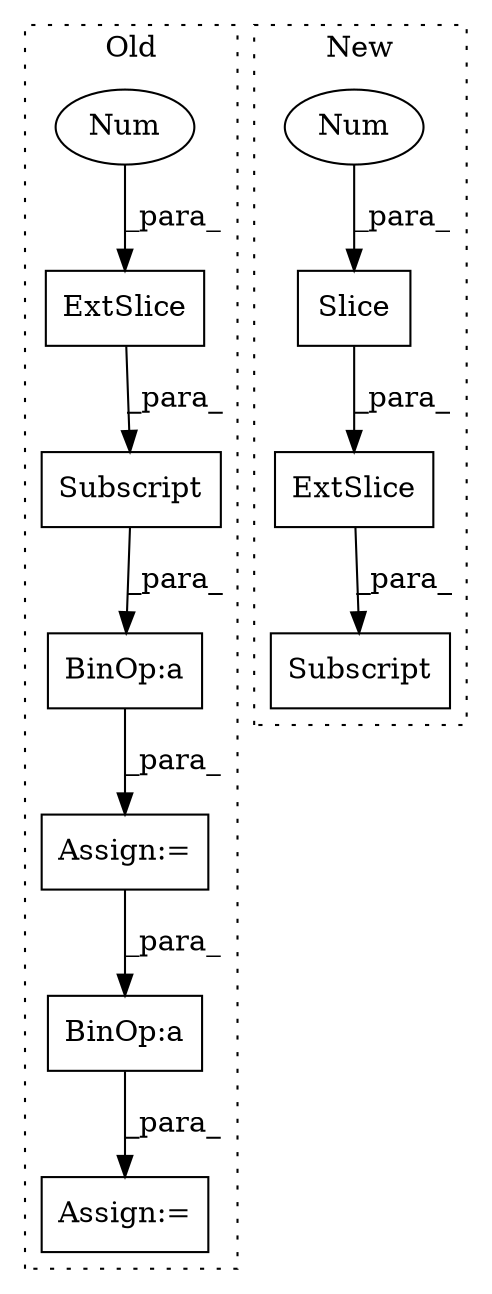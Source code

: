 digraph G {
subgraph cluster0 {
1 [label="Subscript" a="63" s="8841,0" l="20,0" shape="box"];
4 [label="ExtSlice" a="85" s="8841" l="14" shape="box"];
5 [label="Num" a="76" s="8859" l="1" shape="ellipse"];
8 [label="Assign:=" a="68" s="8815" l="3" shape="box"];
9 [label="BinOp:a" a="82" s="8900" l="3" shape="box"];
10 [label="Assign:=" a="68" s="8880" l="3" shape="box"];
11 [label="BinOp:a" a="82" s="8838" l="3" shape="box"];
label = "Old";
style="dotted";
}
subgraph cluster1 {
2 [label="ExtSlice" a="85" s="10789" l="12" shape="box"];
3 [label="Subscript" a="63" s="10789,0" l="20,0" shape="box"];
6 [label="Slice" a="80" s="10805" l="1" shape="box"];
7 [label="Num" a="76" s="10805" l="1" shape="ellipse"];
label = "New";
style="dotted";
}
1 -> 11 [label="_para_"];
2 -> 3 [label="_para_"];
4 -> 1 [label="_para_"];
5 -> 4 [label="_para_"];
6 -> 2 [label="_para_"];
7 -> 6 [label="_para_"];
8 -> 9 [label="_para_"];
9 -> 10 [label="_para_"];
11 -> 8 [label="_para_"];
}